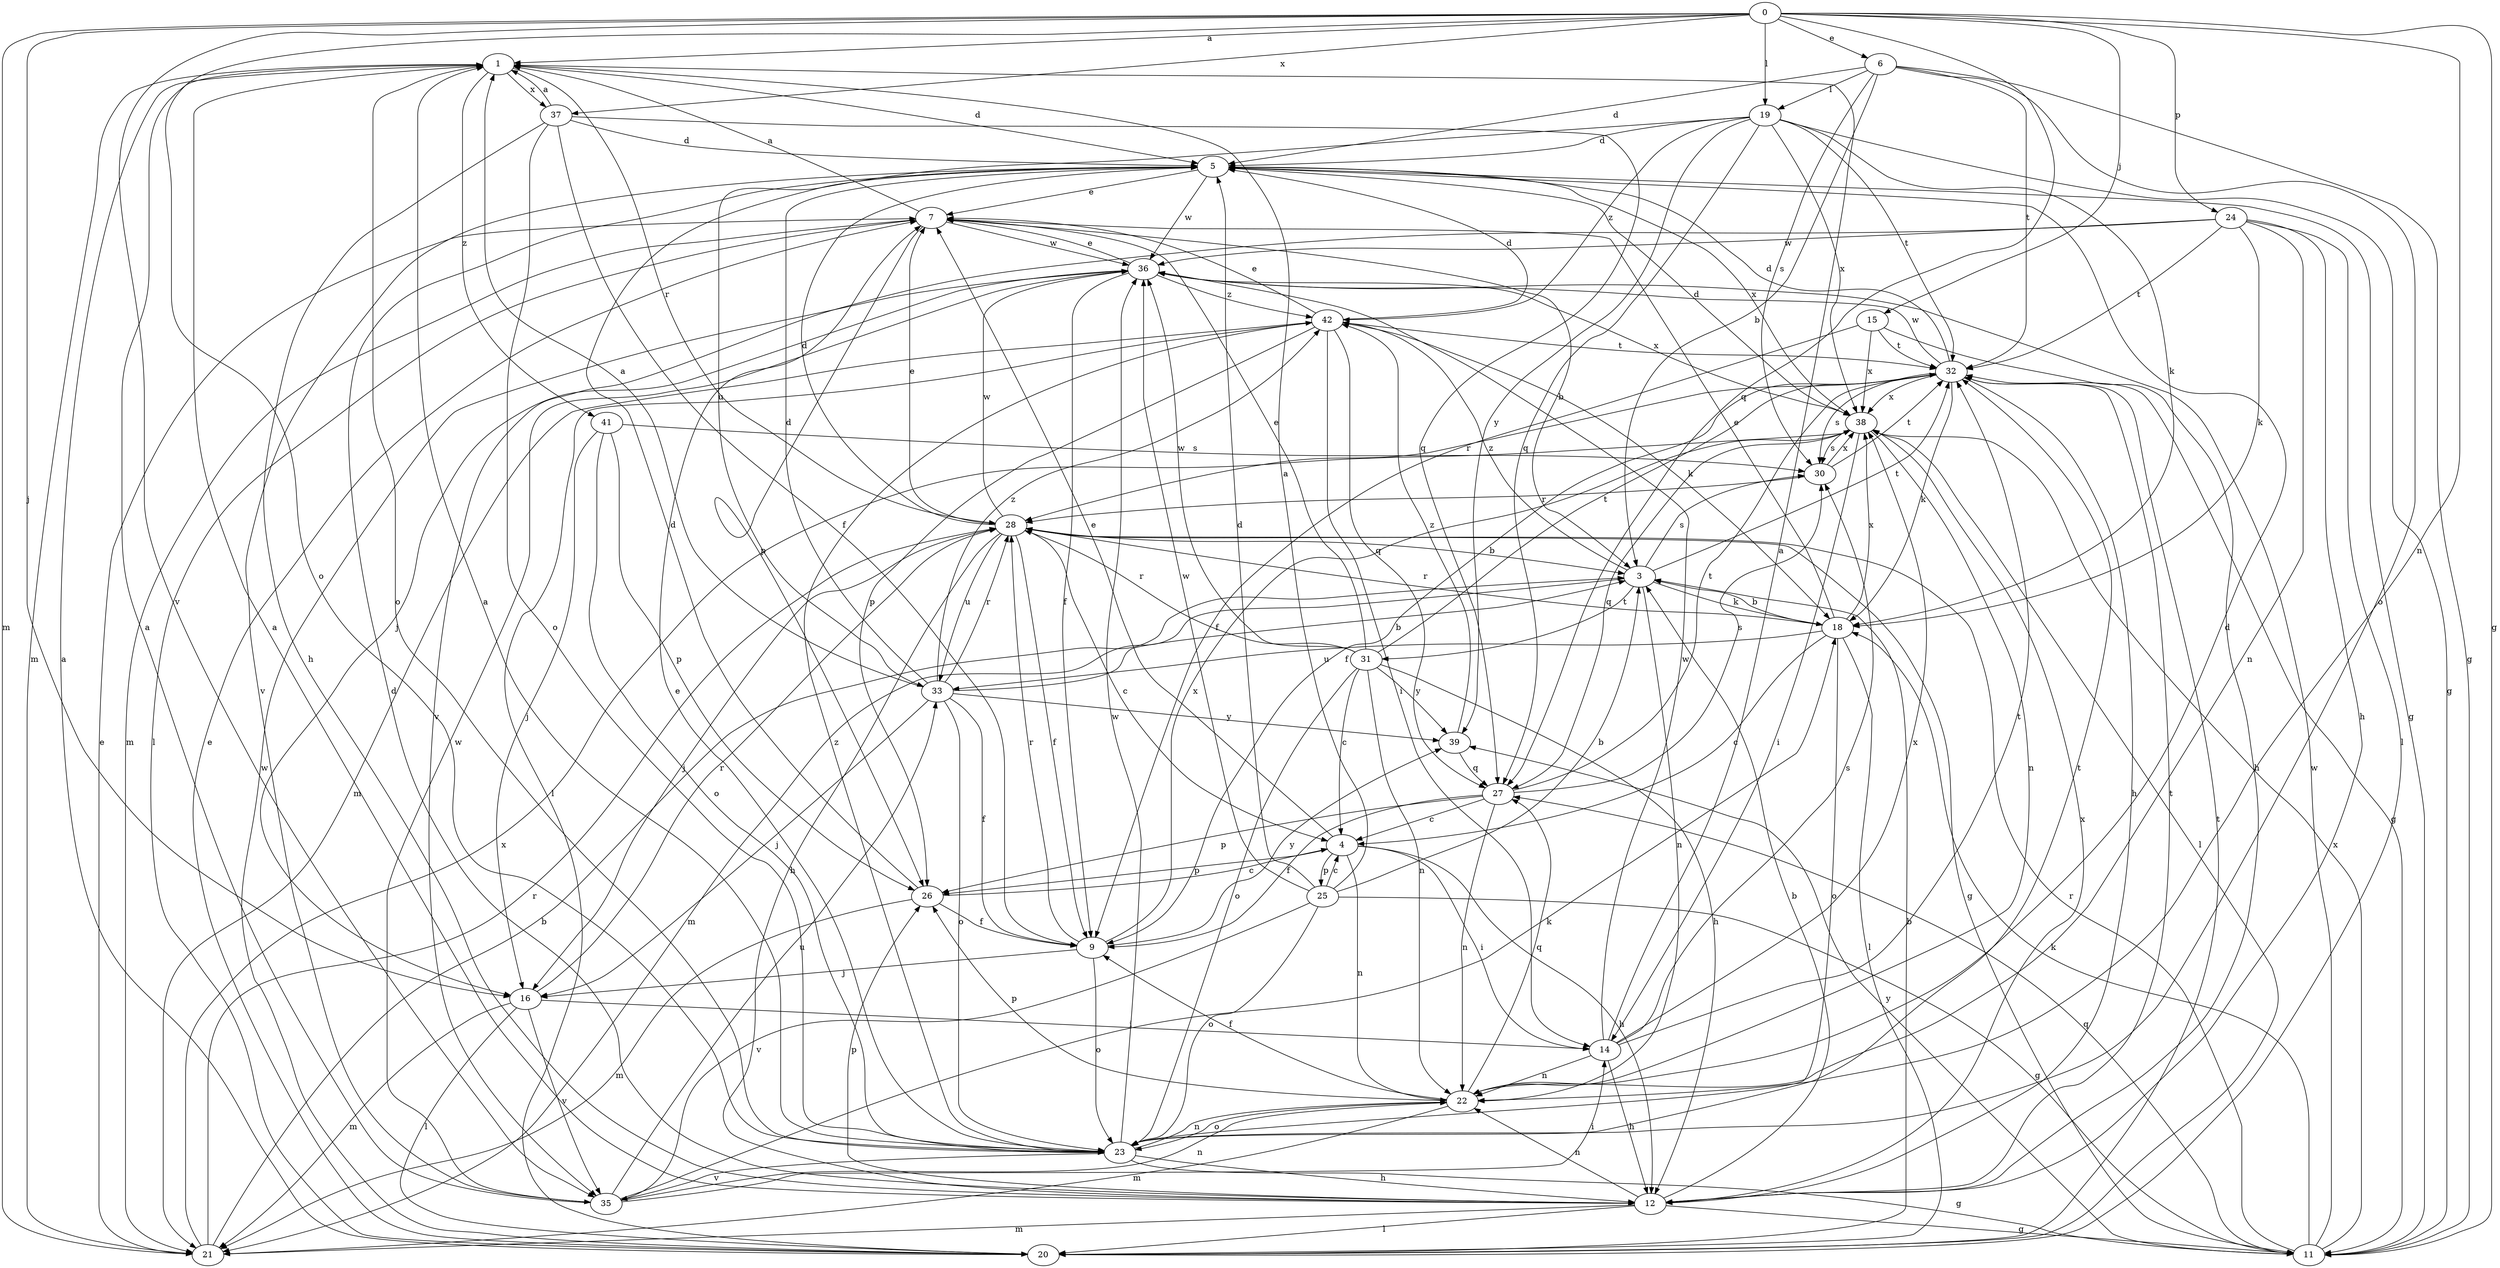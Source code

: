 strict digraph  {
0;
1;
3;
4;
5;
6;
7;
9;
11;
12;
14;
15;
16;
18;
19;
20;
21;
22;
23;
24;
25;
26;
27;
28;
30;
31;
32;
33;
35;
36;
37;
38;
39;
41;
42;
0 -> 1  [label=a];
0 -> 6  [label=e];
0 -> 11  [label=g];
0 -> 15  [label=j];
0 -> 16  [label=j];
0 -> 19  [label=l];
0 -> 21  [label=m];
0 -> 22  [label=n];
0 -> 23  [label=o];
0 -> 24  [label=p];
0 -> 27  [label=q];
0 -> 35  [label=v];
0 -> 37  [label=x];
1 -> 5  [label=d];
1 -> 21  [label=m];
1 -> 23  [label=o];
1 -> 28  [label=r];
1 -> 37  [label=x];
1 -> 41  [label=z];
3 -> 18  [label=k];
3 -> 21  [label=m];
3 -> 22  [label=n];
3 -> 30  [label=s];
3 -> 31  [label=t];
3 -> 32  [label=t];
3 -> 42  [label=z];
4 -> 7  [label=e];
4 -> 12  [label=h];
4 -> 14  [label=i];
4 -> 22  [label=n];
4 -> 25  [label=p];
4 -> 26  [label=p];
5 -> 7  [label=e];
5 -> 11  [label=g];
5 -> 35  [label=v];
5 -> 36  [label=w];
5 -> 38  [label=x];
6 -> 3  [label=b];
6 -> 5  [label=d];
6 -> 11  [label=g];
6 -> 19  [label=l];
6 -> 23  [label=o];
6 -> 30  [label=s];
6 -> 32  [label=t];
7 -> 1  [label=a];
7 -> 3  [label=b];
7 -> 20  [label=l];
7 -> 21  [label=m];
7 -> 26  [label=p];
7 -> 36  [label=w];
9 -> 16  [label=j];
9 -> 23  [label=o];
9 -> 28  [label=r];
9 -> 38  [label=x];
9 -> 39  [label=y];
11 -> 18  [label=k];
11 -> 27  [label=q];
11 -> 28  [label=r];
11 -> 36  [label=w];
11 -> 38  [label=x];
11 -> 39  [label=y];
12 -> 1  [label=a];
12 -> 3  [label=b];
12 -> 5  [label=d];
12 -> 11  [label=g];
12 -> 20  [label=l];
12 -> 21  [label=m];
12 -> 22  [label=n];
12 -> 26  [label=p];
12 -> 32  [label=t];
12 -> 38  [label=x];
14 -> 1  [label=a];
14 -> 12  [label=h];
14 -> 22  [label=n];
14 -> 30  [label=s];
14 -> 32  [label=t];
14 -> 36  [label=w];
14 -> 38  [label=x];
15 -> 9  [label=f];
15 -> 12  [label=h];
15 -> 32  [label=t];
15 -> 38  [label=x];
16 -> 14  [label=i];
16 -> 20  [label=l];
16 -> 21  [label=m];
16 -> 28  [label=r];
16 -> 35  [label=v];
18 -> 3  [label=b];
18 -> 4  [label=c];
18 -> 7  [label=e];
18 -> 20  [label=l];
18 -> 23  [label=o];
18 -> 28  [label=r];
18 -> 33  [label=u];
18 -> 38  [label=x];
19 -> 5  [label=d];
19 -> 11  [label=g];
19 -> 18  [label=k];
19 -> 27  [label=q];
19 -> 32  [label=t];
19 -> 33  [label=u];
19 -> 38  [label=x];
19 -> 39  [label=y];
19 -> 42  [label=z];
20 -> 1  [label=a];
20 -> 3  [label=b];
20 -> 7  [label=e];
20 -> 32  [label=t];
20 -> 36  [label=w];
21 -> 3  [label=b];
21 -> 7  [label=e];
21 -> 28  [label=r];
21 -> 38  [label=x];
22 -> 5  [label=d];
22 -> 9  [label=f];
22 -> 21  [label=m];
22 -> 23  [label=o];
22 -> 26  [label=p];
22 -> 27  [label=q];
23 -> 1  [label=a];
23 -> 7  [label=e];
23 -> 11  [label=g];
23 -> 12  [label=h];
23 -> 22  [label=n];
23 -> 32  [label=t];
23 -> 35  [label=v];
23 -> 36  [label=w];
23 -> 42  [label=z];
24 -> 12  [label=h];
24 -> 18  [label=k];
24 -> 20  [label=l];
24 -> 22  [label=n];
24 -> 32  [label=t];
24 -> 35  [label=v];
24 -> 36  [label=w];
25 -> 1  [label=a];
25 -> 3  [label=b];
25 -> 4  [label=c];
25 -> 5  [label=d];
25 -> 11  [label=g];
25 -> 23  [label=o];
25 -> 35  [label=v];
25 -> 36  [label=w];
26 -> 4  [label=c];
26 -> 5  [label=d];
26 -> 9  [label=f];
26 -> 21  [label=m];
27 -> 4  [label=c];
27 -> 9  [label=f];
27 -> 22  [label=n];
27 -> 26  [label=p];
27 -> 30  [label=s];
27 -> 32  [label=t];
28 -> 3  [label=b];
28 -> 4  [label=c];
28 -> 5  [label=d];
28 -> 7  [label=e];
28 -> 9  [label=f];
28 -> 11  [label=g];
28 -> 12  [label=h];
28 -> 16  [label=j];
28 -> 33  [label=u];
28 -> 36  [label=w];
30 -> 28  [label=r];
30 -> 32  [label=t];
30 -> 38  [label=x];
31 -> 4  [label=c];
31 -> 7  [label=e];
31 -> 12  [label=h];
31 -> 22  [label=n];
31 -> 23  [label=o];
31 -> 28  [label=r];
31 -> 32  [label=t];
31 -> 36  [label=w];
31 -> 39  [label=y];
32 -> 5  [label=d];
32 -> 9  [label=f];
32 -> 11  [label=g];
32 -> 12  [label=h];
32 -> 18  [label=k];
32 -> 28  [label=r];
32 -> 30  [label=s];
32 -> 36  [label=w];
32 -> 38  [label=x];
33 -> 1  [label=a];
33 -> 3  [label=b];
33 -> 5  [label=d];
33 -> 9  [label=f];
33 -> 16  [label=j];
33 -> 23  [label=o];
33 -> 28  [label=r];
33 -> 39  [label=y];
33 -> 42  [label=z];
35 -> 1  [label=a];
35 -> 14  [label=i];
35 -> 18  [label=k];
35 -> 22  [label=n];
35 -> 33  [label=u];
35 -> 36  [label=w];
36 -> 7  [label=e];
36 -> 9  [label=f];
36 -> 16  [label=j];
36 -> 38  [label=x];
36 -> 42  [label=z];
37 -> 1  [label=a];
37 -> 5  [label=d];
37 -> 9  [label=f];
37 -> 12  [label=h];
37 -> 23  [label=o];
37 -> 27  [label=q];
38 -> 5  [label=d];
38 -> 14  [label=i];
38 -> 20  [label=l];
38 -> 22  [label=n];
38 -> 27  [label=q];
38 -> 30  [label=s];
39 -> 27  [label=q];
39 -> 42  [label=z];
41 -> 16  [label=j];
41 -> 23  [label=o];
41 -> 26  [label=p];
41 -> 30  [label=s];
42 -> 5  [label=d];
42 -> 7  [label=e];
42 -> 14  [label=i];
42 -> 18  [label=k];
42 -> 20  [label=l];
42 -> 21  [label=m];
42 -> 26  [label=p];
42 -> 27  [label=q];
42 -> 32  [label=t];
}

